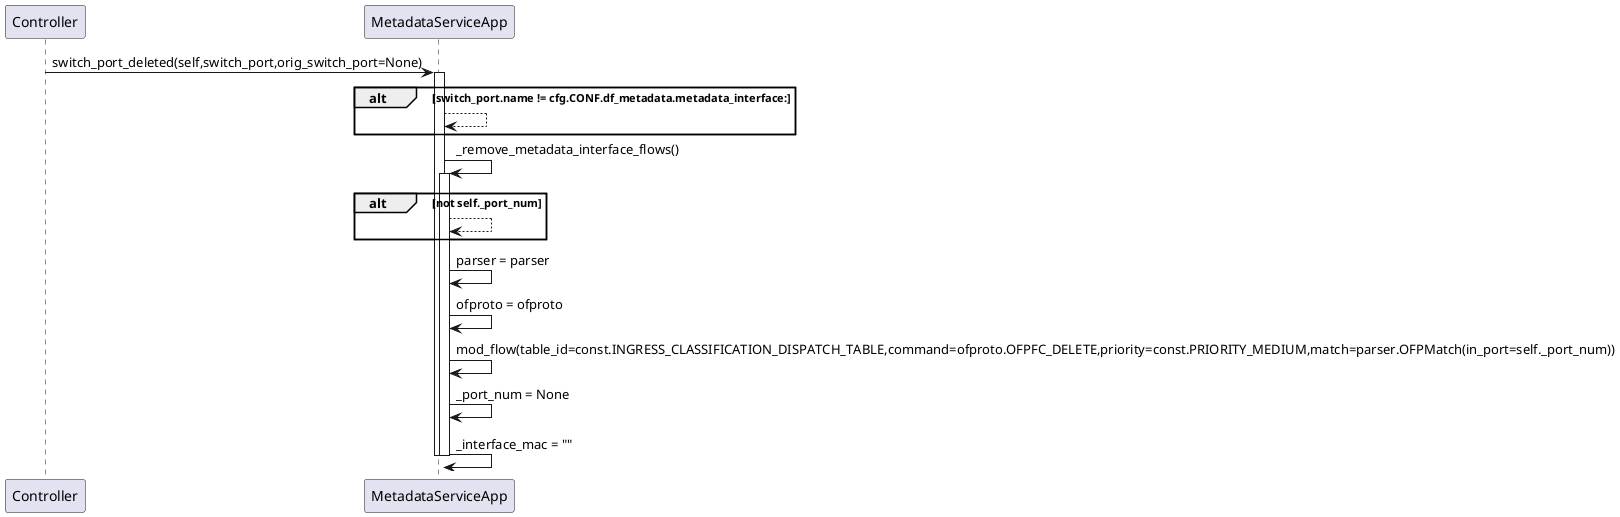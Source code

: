 @startuml switch port delete
Controller->MetadataServiceApp:switch_port_deleted(self,switch_port,orig_switch_port=None)
activate MetadataServiceApp
alt switch_port.name != cfg.CONF.df_metadata.metadata_interface:
    MetadataServiceApp-->MetadataServiceApp
end
MetadataServiceApp->MetadataServiceApp:_remove_metadata_interface_flows()
activate MetadataServiceApp
alt not self._port_num
    MetadataServiceApp-->MetadataServiceApp:
end
MetadataServiceApp->MetadataServiceApp:parser = parser
MetadataServiceApp->MetadataServiceApp:ofproto = ofproto
MetadataServiceApp->MetadataServiceApp:mod_flow(table_id=const.INGRESS_CLASSIFICATION_DISPATCH_TABLE,command=ofproto.OFPFC_DELETE,priority=const.PRIORITY_MEDIUM,match=parser.OFPMatch(in_port=self._port_num))
MetadataServiceApp->MetadataServiceApp:_port_num = None
MetadataServiceApp->MetadataServiceApp:_interface_mac = ""
deactivate
deactivate
@enduml